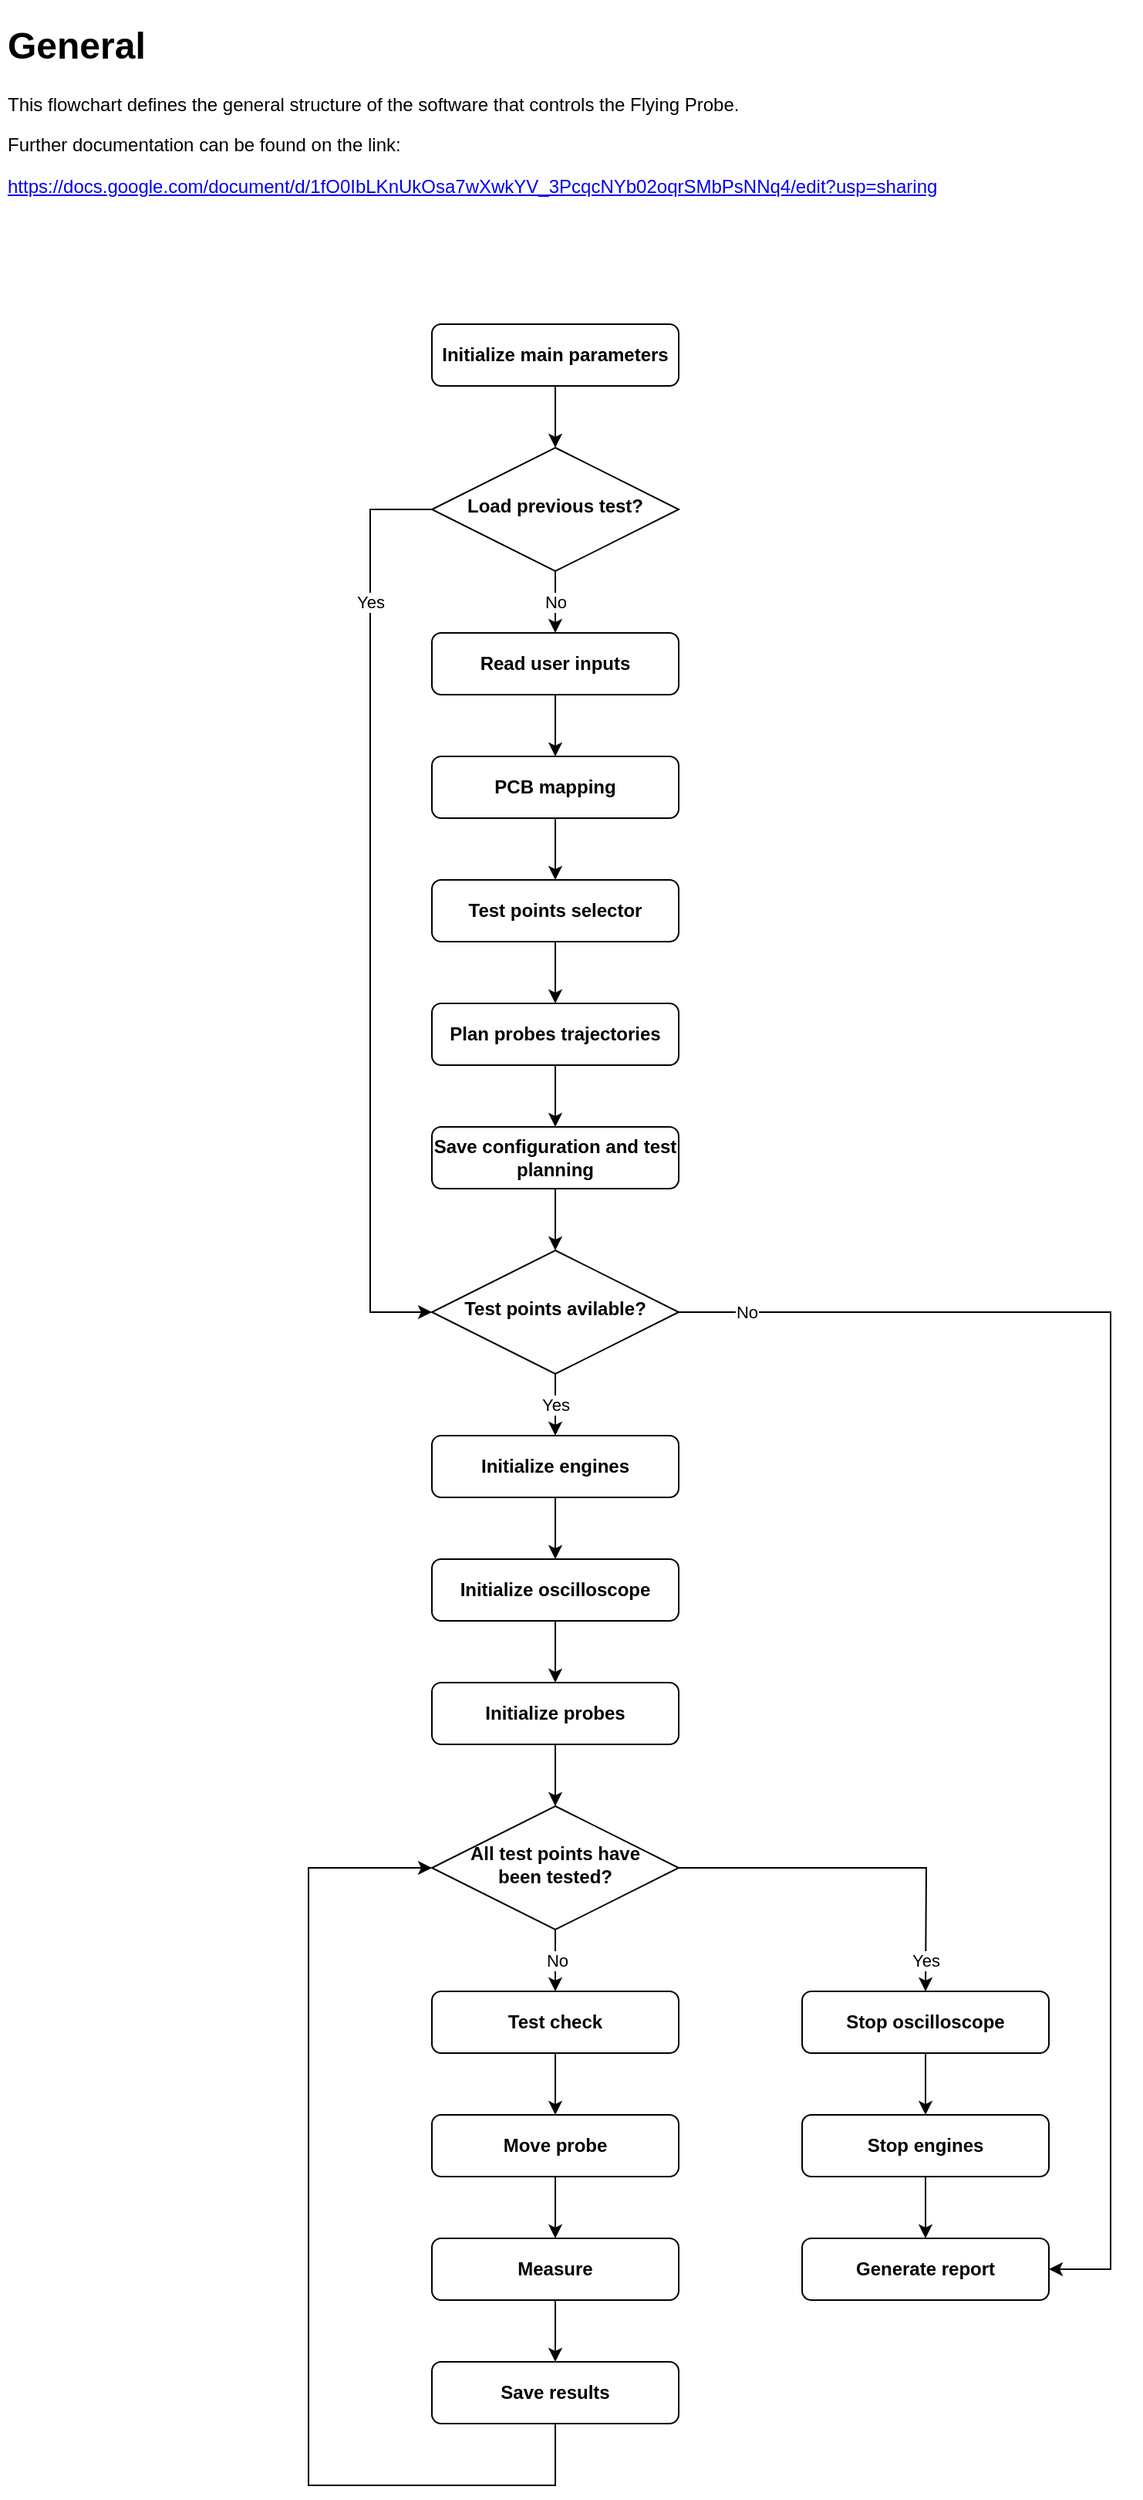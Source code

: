 <mxfile compressed="false" version="14.9.3" type="device" pages="2">
  <diagram id="C5RBs43oDa-KdzZeNtuy" name="General flowchart">
    <mxGraphModel dx="862" dy="450" grid="1" gridSize="10" guides="1" tooltips="1" connect="1" arrows="1" fold="1" page="1" pageScale="1" pageWidth="827" pageHeight="1169" math="0" shadow="0">
      <root>
        <mxCell id="WIyWlLk6GJQsqaUBKTNV-0" />
        <mxCell id="WIyWlLk6GJQsqaUBKTNV-1" parent="WIyWlLk6GJQsqaUBKTNV-0" />
        <mxCell id="x-azWUJGv2oN5GWngT71-7" style="edgeStyle=orthogonalEdgeStyle;rounded=0;orthogonalLoop=1;jettySize=auto;html=1;" parent="WIyWlLk6GJQsqaUBKTNV-1" source="WIyWlLk6GJQsqaUBKTNV-3" target="g-g_2RzwQknVpFZHZ3AR-0" edge="1">
          <mxGeometry relative="1" as="geometry" />
        </mxCell>
        <mxCell id="WIyWlLk6GJQsqaUBKTNV-3" value="&lt;b&gt;Read user inputs&lt;/b&gt;" style="rounded=1;whiteSpace=wrap;html=1;fontSize=12;glass=0;strokeWidth=1;shadow=0;align=center;" parent="WIyWlLk6GJQsqaUBKTNV-1" vertex="1">
          <mxGeometry x="320" y="440" width="160" height="40" as="geometry" />
        </mxCell>
        <mxCell id="x-azWUJGv2oN5GWngT71-8" style="edgeStyle=orthogonalEdgeStyle;rounded=0;orthogonalLoop=1;jettySize=auto;html=1;entryX=0.5;entryY=0;entryDx=0;entryDy=0;" parent="WIyWlLk6GJQsqaUBKTNV-1" source="g-g_2RzwQknVpFZHZ3AR-0" target="x-azWUJGv2oN5GWngT71-5" edge="1">
          <mxGeometry relative="1" as="geometry" />
        </mxCell>
        <mxCell id="g-g_2RzwQknVpFZHZ3AR-0" value="&lt;b&gt;PCB mapping&lt;/b&gt;" style="rounded=1;whiteSpace=wrap;html=1;fontSize=12;glass=0;strokeWidth=1;shadow=0;align=center;" parent="WIyWlLk6GJQsqaUBKTNV-1" vertex="1">
          <mxGeometry x="320" y="520" width="160" height="40" as="geometry" />
        </mxCell>
        <mxCell id="_09Ynh1j_vskvVyHIft6-1" value="&lt;h1&gt;General&lt;/h1&gt;&lt;p&gt;This flowchart defines the general structure of the software that controls the Flying Probe.&lt;/p&gt;&lt;p&gt;Further documentation can be found on the link:&lt;/p&gt;&lt;p&gt;&lt;a href=&quot;https://docs.google.com/document/d/1fO0IbLKnUkOsa7wXwkYV_3PcqcNYb02oqrSMbPsNNq4/edit?usp=sharing&quot;&gt;https://docs.google.com/document/d/1fO0IbLKnUkOsa7wXwkYV_3PcqcNYb02oqrSMbPsNNq4/edit?usp=sharing&lt;/a&gt;&lt;br&gt;&lt;/p&gt;" style="text;html=1;strokeColor=none;fillColor=none;spacing=5;spacingTop=-20;whiteSpace=wrap;overflow=hidden;rounded=0;" parent="WIyWlLk6GJQsqaUBKTNV-1" vertex="1">
          <mxGeometry x="40" y="40" width="740" height="180" as="geometry" />
        </mxCell>
        <mxCell id="x-azWUJGv2oN5GWngT71-10" style="edgeStyle=orthogonalEdgeStyle;rounded=0;orthogonalLoop=1;jettySize=auto;html=1;entryX=0.5;entryY=0;entryDx=0;entryDy=0;" parent="WIyWlLk6GJQsqaUBKTNV-1" source="x-azWUJGv2oN5GWngT71-0" target="x-azWUJGv2oN5GWngT71-1" edge="1">
          <mxGeometry relative="1" as="geometry" />
        </mxCell>
        <mxCell id="x-azWUJGv2oN5GWngT71-0" value="&lt;b&gt;Initialize engines&lt;/b&gt;" style="rounded=1;whiteSpace=wrap;html=1;fontSize=12;glass=0;strokeWidth=1;shadow=0;align=center;" parent="WIyWlLk6GJQsqaUBKTNV-1" vertex="1">
          <mxGeometry x="320" y="960" width="160" height="40" as="geometry" />
        </mxCell>
        <mxCell id="YDCMP2dQ9f9MMlMV3NPJ-1" style="edgeStyle=orthogonalEdgeStyle;rounded=0;orthogonalLoop=1;jettySize=auto;html=1;entryX=0.5;entryY=0;entryDx=0;entryDy=0;" parent="WIyWlLk6GJQsqaUBKTNV-1" source="x-azWUJGv2oN5GWngT71-1" target="YDCMP2dQ9f9MMlMV3NPJ-0" edge="1">
          <mxGeometry relative="1" as="geometry" />
        </mxCell>
        <mxCell id="x-azWUJGv2oN5GWngT71-1" value="&lt;b&gt;Initialize oscilloscope&lt;/b&gt;" style="rounded=1;whiteSpace=wrap;html=1;fontSize=12;glass=0;strokeWidth=1;shadow=0;align=center;" parent="WIyWlLk6GJQsqaUBKTNV-1" vertex="1">
          <mxGeometry x="320" y="1040" width="160" height="40" as="geometry" />
        </mxCell>
        <mxCell id="Ywc4XHpzkv20F0byhEyX-18" style="edgeStyle=orthogonalEdgeStyle;rounded=0;orthogonalLoop=1;jettySize=auto;html=1;" parent="WIyWlLk6GJQsqaUBKTNV-1" source="x-azWUJGv2oN5GWngT71-3" target="Ywc4XHpzkv20F0byhEyX-17" edge="1">
          <mxGeometry relative="1" as="geometry" />
        </mxCell>
        <mxCell id="x-azWUJGv2oN5GWngT71-3" value="&lt;b&gt;Initialize main parameters&lt;/b&gt;" style="rounded=1;whiteSpace=wrap;html=1;fontSize=12;glass=0;strokeWidth=1;shadow=0;align=center;" parent="WIyWlLk6GJQsqaUBKTNV-1" vertex="1">
          <mxGeometry x="320" y="240" width="160" height="40" as="geometry" />
        </mxCell>
        <mxCell id="Ywc4XHpzkv20F0byhEyX-12" style="edgeStyle=orthogonalEdgeStyle;rounded=0;orthogonalLoop=1;jettySize=auto;html=1;entryX=0.5;entryY=0;entryDx=0;entryDy=0;" parent="WIyWlLk6GJQsqaUBKTNV-1" source="x-azWUJGv2oN5GWngT71-4" target="Ywc4XHpzkv20F0byhEyX-11" edge="1">
          <mxGeometry relative="1" as="geometry" />
        </mxCell>
        <mxCell id="x-azWUJGv2oN5GWngT71-4" value="&lt;b&gt;Plan probes trajectories&lt;/b&gt;" style="rounded=1;whiteSpace=wrap;html=1;fontSize=12;glass=0;strokeWidth=1;shadow=0;align=center;" parent="WIyWlLk6GJQsqaUBKTNV-1" vertex="1">
          <mxGeometry x="320" y="680" width="160" height="40" as="geometry" />
        </mxCell>
        <mxCell id="x-azWUJGv2oN5GWngT71-15" style="edgeStyle=orthogonalEdgeStyle;rounded=0;orthogonalLoop=1;jettySize=auto;html=1;" parent="WIyWlLk6GJQsqaUBKTNV-1" source="x-azWUJGv2oN5GWngT71-5" target="x-azWUJGv2oN5GWngT71-4" edge="1">
          <mxGeometry relative="1" as="geometry" />
        </mxCell>
        <mxCell id="x-azWUJGv2oN5GWngT71-5" value="&lt;b&gt;Test points selector&lt;/b&gt;" style="rounded=1;whiteSpace=wrap;html=1;fontSize=12;glass=0;strokeWidth=1;shadow=0;align=center;" parent="WIyWlLk6GJQsqaUBKTNV-1" vertex="1">
          <mxGeometry x="320" y="600" width="160" height="40" as="geometry" />
        </mxCell>
        <mxCell id="x-azWUJGv2oN5GWngT71-21" value="No" style="edgeStyle=orthogonalEdgeStyle;rounded=0;orthogonalLoop=1;jettySize=auto;html=1;" parent="WIyWlLk6GJQsqaUBKTNV-1" source="x-azWUJGv2oN5GWngT71-17" edge="1">
          <mxGeometry relative="1" as="geometry">
            <mxPoint x="400" y="1320" as="targetPoint" />
          </mxGeometry>
        </mxCell>
        <mxCell id="x-azWUJGv2oN5GWngT71-22" value="Yes" style="edgeStyle=orthogonalEdgeStyle;rounded=0;orthogonalLoop=1;jettySize=auto;html=1;" parent="WIyWlLk6GJQsqaUBKTNV-1" source="x-azWUJGv2oN5GWngT71-17" edge="1">
          <mxGeometry x="0.833" relative="1" as="geometry">
            <mxPoint x="640" y="1320" as="targetPoint" />
            <mxPoint as="offset" />
          </mxGeometry>
        </mxCell>
        <mxCell id="x-azWUJGv2oN5GWngT71-17" value="&lt;b&gt;All test points have &lt;br&gt;been tested?&lt;/b&gt;" style="rhombus;whiteSpace=wrap;html=1;shadow=0;fontFamily=Helvetica;fontSize=12;align=center;strokeWidth=1;spacing=6;spacingTop=-4;" parent="WIyWlLk6GJQsqaUBKTNV-1" vertex="1">
          <mxGeometry x="320" y="1200" width="160" height="80" as="geometry" />
        </mxCell>
        <mxCell id="x-azWUJGv2oN5GWngT71-27" style="edgeStyle=orthogonalEdgeStyle;rounded=0;orthogonalLoop=1;jettySize=auto;html=1;entryX=0.5;entryY=0;entryDx=0;entryDy=0;" parent="WIyWlLk6GJQsqaUBKTNV-1" source="x-azWUJGv2oN5GWngT71-23" target="x-azWUJGv2oN5GWngT71-25" edge="1">
          <mxGeometry relative="1" as="geometry" />
        </mxCell>
        <mxCell id="x-azWUJGv2oN5GWngT71-23" value="&lt;b&gt;Stop oscilloscope&lt;/b&gt;" style="rounded=1;whiteSpace=wrap;html=1;fontSize=12;glass=0;strokeWidth=1;shadow=0;align=center;" parent="WIyWlLk6GJQsqaUBKTNV-1" vertex="1">
          <mxGeometry x="560" y="1320" width="160" height="40" as="geometry" />
        </mxCell>
        <mxCell id="x-azWUJGv2oN5GWngT71-24" style="edgeStyle=orthogonalEdgeStyle;rounded=0;orthogonalLoop=1;jettySize=auto;html=1;entryX=0.5;entryY=0;entryDx=0;entryDy=0;" parent="WIyWlLk6GJQsqaUBKTNV-1" source="x-azWUJGv2oN5GWngT71-25" target="x-azWUJGv2oN5GWngT71-26" edge="1">
          <mxGeometry relative="1" as="geometry" />
        </mxCell>
        <mxCell id="x-azWUJGv2oN5GWngT71-25" value="&lt;b&gt;Stop engines&lt;/b&gt;" style="rounded=1;whiteSpace=wrap;html=1;fontSize=12;glass=0;strokeWidth=1;shadow=0;align=center;" parent="WIyWlLk6GJQsqaUBKTNV-1" vertex="1">
          <mxGeometry x="560" y="1400" width="160" height="40" as="geometry" />
        </mxCell>
        <mxCell id="x-azWUJGv2oN5GWngT71-26" value="&lt;b&gt;Generate report&lt;/b&gt;" style="rounded=1;whiteSpace=wrap;html=1;fontSize=12;glass=0;strokeWidth=1;shadow=0;align=center;" parent="WIyWlLk6GJQsqaUBKTNV-1" vertex="1">
          <mxGeometry x="560" y="1480" width="160" height="40" as="geometry" />
        </mxCell>
        <mxCell id="Ywc4XHpzkv20F0byhEyX-4" style="edgeStyle=orthogonalEdgeStyle;rounded=0;orthogonalLoop=1;jettySize=auto;html=1;" parent="WIyWlLk6GJQsqaUBKTNV-1" source="Ywc4XHpzkv20F0byhEyX-1" target="Ywc4XHpzkv20F0byhEyX-2" edge="1">
          <mxGeometry relative="1" as="geometry" />
        </mxCell>
        <mxCell id="Ywc4XHpzkv20F0byhEyX-1" value="&lt;b&gt;Move probe&lt;/b&gt;" style="rounded=1;whiteSpace=wrap;html=1;fontSize=12;glass=0;strokeWidth=1;shadow=0;align=center;" parent="WIyWlLk6GJQsqaUBKTNV-1" vertex="1">
          <mxGeometry x="320" y="1400" width="160" height="40" as="geometry" />
        </mxCell>
        <mxCell id="Ywc4XHpzkv20F0byhEyX-5" style="edgeStyle=orthogonalEdgeStyle;rounded=0;orthogonalLoop=1;jettySize=auto;html=1;" parent="WIyWlLk6GJQsqaUBKTNV-1" source="Ywc4XHpzkv20F0byhEyX-2" edge="1">
          <mxGeometry relative="1" as="geometry">
            <mxPoint x="400" y="1560" as="targetPoint" />
          </mxGeometry>
        </mxCell>
        <mxCell id="Ywc4XHpzkv20F0byhEyX-2" value="&lt;b&gt;Measure&lt;/b&gt;" style="rounded=1;whiteSpace=wrap;html=1;fontSize=12;glass=0;strokeWidth=1;shadow=0;align=center;" parent="WIyWlLk6GJQsqaUBKTNV-1" vertex="1">
          <mxGeometry x="320" y="1480" width="160" height="40" as="geometry" />
        </mxCell>
        <mxCell id="Ywc4XHpzkv20F0byhEyX-6" style="edgeStyle=orthogonalEdgeStyle;rounded=0;orthogonalLoop=1;jettySize=auto;html=1;entryX=0;entryY=0.5;entryDx=0;entryDy=0;exitX=0.5;exitY=1;exitDx=0;exitDy=0;" parent="WIyWlLk6GJQsqaUBKTNV-1" source="Ywc4XHpzkv20F0byhEyX-3" target="x-azWUJGv2oN5GWngT71-17" edge="1">
          <mxGeometry relative="1" as="geometry">
            <mxPoint x="240" y="1240" as="targetPoint" />
            <Array as="points">
              <mxPoint x="400" y="1640" />
              <mxPoint x="240" y="1640" />
              <mxPoint x="240" y="1240" />
            </Array>
          </mxGeometry>
        </mxCell>
        <mxCell id="Ywc4XHpzkv20F0byhEyX-3" value="&lt;b&gt;Save results&lt;/b&gt;" style="rounded=1;whiteSpace=wrap;html=1;fontSize=12;glass=0;strokeWidth=1;shadow=0;align=center;" parent="WIyWlLk6GJQsqaUBKTNV-1" vertex="1">
          <mxGeometry x="320" y="1560" width="160" height="40" as="geometry" />
        </mxCell>
        <mxCell id="Ywc4XHpzkv20F0byhEyX-9" style="edgeStyle=orthogonalEdgeStyle;rounded=0;orthogonalLoop=1;jettySize=auto;html=1;entryX=0.5;entryY=0;entryDx=0;entryDy=0;" parent="WIyWlLk6GJQsqaUBKTNV-1" source="Ywc4XHpzkv20F0byhEyX-8" target="Ywc4XHpzkv20F0byhEyX-1" edge="1">
          <mxGeometry relative="1" as="geometry" />
        </mxCell>
        <mxCell id="Ywc4XHpzkv20F0byhEyX-8" value="&lt;b&gt;Test check&lt;/b&gt;" style="rounded=1;whiteSpace=wrap;html=1;fontSize=12;glass=0;strokeWidth=1;shadow=0;align=center;" parent="WIyWlLk6GJQsqaUBKTNV-1" vertex="1">
          <mxGeometry x="320" y="1320" width="160" height="40" as="geometry" />
        </mxCell>
        <mxCell id="Ywc4XHpzkv20F0byhEyX-15" style="edgeStyle=orthogonalEdgeStyle;rounded=0;orthogonalLoop=1;jettySize=auto;html=1;" parent="WIyWlLk6GJQsqaUBKTNV-1" source="Ywc4XHpzkv20F0byhEyX-11" target="Ywc4XHpzkv20F0byhEyX-13" edge="1">
          <mxGeometry relative="1" as="geometry" />
        </mxCell>
        <mxCell id="Ywc4XHpzkv20F0byhEyX-11" value="&lt;b&gt;Save configuration and test planning&lt;/b&gt;" style="rounded=1;whiteSpace=wrap;html=1;fontSize=12;glass=0;strokeWidth=1;shadow=0;align=center;" parent="WIyWlLk6GJQsqaUBKTNV-1" vertex="1">
          <mxGeometry x="320" y="760" width="160" height="40" as="geometry" />
        </mxCell>
        <mxCell id="Ywc4XHpzkv20F0byhEyX-14" value="Yes" style="edgeStyle=orthogonalEdgeStyle;rounded=0;orthogonalLoop=1;jettySize=auto;html=1;entryX=0.5;entryY=0;entryDx=0;entryDy=0;" parent="WIyWlLk6GJQsqaUBKTNV-1" source="Ywc4XHpzkv20F0byhEyX-13" target="x-azWUJGv2oN5GWngT71-0" edge="1">
          <mxGeometry relative="1" as="geometry" />
        </mxCell>
        <mxCell id="Ywc4XHpzkv20F0byhEyX-16" value="No" style="edgeStyle=orthogonalEdgeStyle;rounded=0;orthogonalLoop=1;jettySize=auto;html=1;entryX=1;entryY=0.5;entryDx=0;entryDy=0;" parent="WIyWlLk6GJQsqaUBKTNV-1" source="Ywc4XHpzkv20F0byhEyX-13" target="x-azWUJGv2oN5GWngT71-26" edge="1">
          <mxGeometry x="-0.907" relative="1" as="geometry">
            <Array as="points">
              <mxPoint x="760" y="880" />
              <mxPoint x="760" y="1500" />
            </Array>
            <mxPoint as="offset" />
          </mxGeometry>
        </mxCell>
        <mxCell id="Ywc4XHpzkv20F0byhEyX-13" value="&lt;b&gt;Test points avilable?&lt;/b&gt;" style="rhombus;whiteSpace=wrap;html=1;shadow=0;fontFamily=Helvetica;fontSize=12;align=center;strokeWidth=1;spacing=6;spacingTop=-4;" parent="WIyWlLk6GJQsqaUBKTNV-1" vertex="1">
          <mxGeometry x="320" y="840" width="160" height="80" as="geometry" />
        </mxCell>
        <mxCell id="Ywc4XHpzkv20F0byhEyX-19" value="No" style="edgeStyle=orthogonalEdgeStyle;rounded=0;orthogonalLoop=1;jettySize=auto;html=1;entryX=0.5;entryY=0;entryDx=0;entryDy=0;" parent="WIyWlLk6GJQsqaUBKTNV-1" source="Ywc4XHpzkv20F0byhEyX-17" target="WIyWlLk6GJQsqaUBKTNV-3" edge="1">
          <mxGeometry relative="1" as="geometry" />
        </mxCell>
        <mxCell id="Ywc4XHpzkv20F0byhEyX-20" value="Yes" style="edgeStyle=orthogonalEdgeStyle;rounded=0;orthogonalLoop=1;jettySize=auto;html=1;entryX=0;entryY=0.5;entryDx=0;entryDy=0;" parent="WIyWlLk6GJQsqaUBKTNV-1" source="Ywc4XHpzkv20F0byhEyX-17" target="Ywc4XHpzkv20F0byhEyX-13" edge="1">
          <mxGeometry x="-0.667" relative="1" as="geometry">
            <Array as="points">
              <mxPoint x="280" y="360" />
              <mxPoint x="280" y="880" />
            </Array>
            <mxPoint as="offset" />
          </mxGeometry>
        </mxCell>
        <mxCell id="Ywc4XHpzkv20F0byhEyX-17" value="&lt;b&gt;Load previous test?&lt;/b&gt;" style="rhombus;whiteSpace=wrap;html=1;shadow=0;fontFamily=Helvetica;fontSize=12;align=center;strokeWidth=1;spacing=6;spacingTop=-4;" parent="WIyWlLk6GJQsqaUBKTNV-1" vertex="1">
          <mxGeometry x="320" y="320" width="160" height="80" as="geometry" />
        </mxCell>
        <mxCell id="YDCMP2dQ9f9MMlMV3NPJ-2" style="edgeStyle=orthogonalEdgeStyle;rounded=0;orthogonalLoop=1;jettySize=auto;html=1;entryX=0.5;entryY=0;entryDx=0;entryDy=0;" parent="WIyWlLk6GJQsqaUBKTNV-1" source="YDCMP2dQ9f9MMlMV3NPJ-0" target="x-azWUJGv2oN5GWngT71-17" edge="1">
          <mxGeometry relative="1" as="geometry" />
        </mxCell>
        <mxCell id="YDCMP2dQ9f9MMlMV3NPJ-0" value="&lt;b&gt;Initialize probes&lt;/b&gt;" style="rounded=1;whiteSpace=wrap;html=1;fontSize=12;glass=0;strokeWidth=1;shadow=0;align=center;" parent="WIyWlLk6GJQsqaUBKTNV-1" vertex="1">
          <mxGeometry x="320" y="1120" width="160" height="40" as="geometry" />
        </mxCell>
      </root>
    </mxGraphModel>
  </diagram>
  <diagram id="yVlxQqNKIcdFUTUcgeCt" name="Probes controller">
    <mxGraphModel dx="1014" dy="529" grid="1" gridSize="10" guides="1" tooltips="1" connect="1" arrows="1" fold="1" page="1" pageScale="1" pageWidth="827" pageHeight="1169" math="0" shadow="0">
      <root>
        <mxCell id="Ve5-fLVtiBfGqFCXiqrB-0" />
        <mxCell id="Ve5-fLVtiBfGqFCXiqrB-1" parent="Ve5-fLVtiBfGqFCXiqrB-0" />
        <mxCell id="owNqKYOoynynYVf4z0AC-9" style="edgeStyle=orthogonalEdgeStyle;rounded=0;orthogonalLoop=1;jettySize=auto;html=1;entryX=0;entryY=0.5;entryDx=0;entryDy=0;" edge="1" parent="Ve5-fLVtiBfGqFCXiqrB-1" source="owNqKYOoynynYVf4z0AC-0" target="owNqKYOoynynYVf4z0AC-7">
          <mxGeometry relative="1" as="geometry" />
        </mxCell>
        <mxCell id="owNqKYOoynynYVf4z0AC-0" value="&lt;b&gt;engines_controller&lt;/b&gt;" style="rounded=1;whiteSpace=wrap;html=1;fontSize=12;glass=0;strokeWidth=1;shadow=0;align=center;" vertex="1" parent="Ve5-fLVtiBfGqFCXiqrB-1">
          <mxGeometry x="40" y="80" width="160" height="40" as="geometry" />
        </mxCell>
        <mxCell id="owNqKYOoynynYVf4z0AC-1" value="&lt;span&gt;Set communication with RAMPS 1.4 board.&lt;/span&gt;" style="text;html=1;strokeColor=none;fillColor=none;align=left;verticalAlign=middle;whiteSpace=wrap;rounded=0;" vertex="1" parent="Ve5-fLVtiBfGqFCXiqrB-1">
          <mxGeometry x="240" y="80" width="320" height="40" as="geometry" />
        </mxCell>
        <mxCell id="owNqKYOoynynYVf4z0AC-12" style="edgeStyle=orthogonalEdgeStyle;rounded=0;orthogonalLoop=1;jettySize=auto;html=1;entryX=0;entryY=0.5;entryDx=0;entryDy=0;" edge="1" parent="Ve5-fLVtiBfGqFCXiqrB-1" source="owNqKYOoynynYVf4z0AC-4" target="owNqKYOoynynYVf4z0AC-10">
          <mxGeometry relative="1" as="geometry" />
        </mxCell>
        <mxCell id="owNqKYOoynynYVf4z0AC-4" value="&lt;b&gt;oscilloscope_controller&lt;/b&gt;" style="rounded=1;whiteSpace=wrap;html=1;fontSize=12;glass=0;strokeWidth=1;shadow=0;align=center;" vertex="1" parent="Ve5-fLVtiBfGqFCXiqrB-1">
          <mxGeometry x="40" y="240" width="160" height="40" as="geometry" />
        </mxCell>
        <mxCell id="owNqKYOoynynYVf4z0AC-5" value="&lt;span&gt;Set communication with OWON VDS1022&lt;/span&gt;" style="text;html=1;strokeColor=none;fillColor=none;align=left;verticalAlign=middle;whiteSpace=wrap;rounded=0;" vertex="1" parent="Ve5-fLVtiBfGqFCXiqrB-1">
          <mxGeometry x="240" y="240" width="320" height="40" as="geometry" />
        </mxCell>
        <mxCell id="owNqKYOoynynYVf4z0AC-7" value="&lt;b&gt;initialize&lt;/b&gt;" style="rounded=1;whiteSpace=wrap;html=1;fontSize=12;glass=0;strokeWidth=1;shadow=0;align=center;" vertex="1" parent="Ve5-fLVtiBfGqFCXiqrB-1">
          <mxGeometry x="200" y="150" width="160" height="40" as="geometry" />
        </mxCell>
        <mxCell id="owNqKYOoynynYVf4z0AC-8" value="&lt;span&gt;Inherits X, Y, Z engines methods (GCODES).&lt;/span&gt;" style="text;html=1;strokeColor=none;fillColor=none;align=left;verticalAlign=middle;whiteSpace=wrap;rounded=0;" vertex="1" parent="Ve5-fLVtiBfGqFCXiqrB-1">
          <mxGeometry x="400" y="150" width="320" height="40" as="geometry" />
        </mxCell>
        <mxCell id="owNqKYOoynynYVf4z0AC-10" value="&lt;b&gt;initialize&lt;/b&gt;" style="rounded=1;whiteSpace=wrap;html=1;fontSize=12;glass=0;strokeWidth=1;shadow=0;align=center;" vertex="1" parent="Ve5-fLVtiBfGqFCXiqrB-1">
          <mxGeometry x="200" y="320" width="160" height="40" as="geometry" />
        </mxCell>
        <mxCell id="owNqKYOoynynYVf4z0AC-11" value="&lt;span&gt;Set oscilloscope state to RUN.&lt;/span&gt;" style="text;html=1;strokeColor=none;fillColor=none;align=left;verticalAlign=middle;whiteSpace=wrap;rounded=0;" vertex="1" parent="Ve5-fLVtiBfGqFCXiqrB-1">
          <mxGeometry x="400" y="320" width="320" height="40" as="geometry" />
        </mxCell>
        <mxCell id="owNqKYOoynynYVf4z0AC-16" style="edgeStyle=orthogonalEdgeStyle;rounded=0;orthogonalLoop=1;jettySize=auto;html=1;entryX=0;entryY=0.5;entryDx=0;entryDy=0;" edge="1" parent="Ve5-fLVtiBfGqFCXiqrB-1" source="owNqKYOoynynYVf4z0AC-13" target="owNqKYOoynynYVf4z0AC-15">
          <mxGeometry relative="1" as="geometry" />
        </mxCell>
        <mxCell id="owNqKYOoynynYVf4z0AC-23" style="edgeStyle=orthogonalEdgeStyle;rounded=0;orthogonalLoop=1;jettySize=auto;html=1;entryX=0;entryY=0.5;entryDx=0;entryDy=0;" edge="1" parent="Ve5-fLVtiBfGqFCXiqrB-1" source="owNqKYOoynynYVf4z0AC-13" target="owNqKYOoynynYVf4z0AC-21">
          <mxGeometry relative="1" as="geometry" />
        </mxCell>
        <mxCell id="owNqKYOoynynYVf4z0AC-13" value="&lt;b&gt;probe_controller&lt;br&gt;&lt;/b&gt;(probe number X)" style="rounded=1;whiteSpace=wrap;html=1;fontSize=12;glass=0;strokeWidth=1;shadow=0;align=center;" vertex="1" parent="Ve5-fLVtiBfGqFCXiqrB-1">
          <mxGeometry x="40" y="440" width="160" height="40" as="geometry" />
        </mxCell>
        <mxCell id="owNqKYOoynynYVf4z0AC-14" value="&lt;span&gt;Controls the oscilloscope and engines for a specific probe configuration. Represent an individial probe.&lt;br&gt;The engines_controller and oscilloscope_controller objects are set as attributes of the probe.&lt;br&gt;&lt;/span&gt;" style="text;html=1;strokeColor=none;fillColor=none;align=left;verticalAlign=middle;whiteSpace=wrap;rounded=0;" vertex="1" parent="Ve5-fLVtiBfGqFCXiqrB-1">
          <mxGeometry x="240" y="440" width="320" height="60" as="geometry" />
        </mxCell>
        <mxCell id="owNqKYOoynynYVf4z0AC-15" value="&lt;b&gt;engines_controller methods (probe)&lt;/b&gt;" style="rounded=1;whiteSpace=wrap;html=1;fontSize=12;glass=0;strokeWidth=1;shadow=0;align=center;" vertex="1" parent="Ve5-fLVtiBfGqFCXiqrB-1">
          <mxGeometry x="200" y="520" width="160" height="40" as="geometry" />
        </mxCell>
        <mxCell id="owNqKYOoynynYVf4z0AC-17" value="&lt;span&gt;Executes the engines controller methods that correspond to a particular probe. At the moment, it is supposed that the difference between the methods depending on the probe is the first number of the GCODE parameter.&lt;/span&gt;" style="text;html=1;strokeColor=none;fillColor=none;align=left;verticalAlign=middle;whiteSpace=wrap;rounded=0;" vertex="1" parent="Ve5-fLVtiBfGqFCXiqrB-1">
          <mxGeometry x="400" y="520" width="320" height="60" as="geometry" />
        </mxCell>
        <mxCell id="owNqKYOoynynYVf4z0AC-21" value="&lt;b&gt;oscilloscope_controller methods (probe)&lt;/b&gt;" style="rounded=1;whiteSpace=wrap;html=1;fontSize=12;glass=0;strokeWidth=1;shadow=0;align=center;" vertex="1" parent="Ve5-fLVtiBfGqFCXiqrB-1">
          <mxGeometry x="200" y="600" width="160" height="40" as="geometry" />
        </mxCell>
        <mxCell id="owNqKYOoynynYVf4z0AC-22" value="&lt;span&gt;Executes the oscilloscope controller methods. The probe has assigned a particular channel of the osciloscope.&lt;/span&gt;" style="text;html=1;strokeColor=none;fillColor=none;align=left;verticalAlign=middle;whiteSpace=wrap;rounded=0;" vertex="1" parent="Ve5-fLVtiBfGqFCXiqrB-1">
          <mxGeometry x="400" y="600" width="320" height="40" as="geometry" />
        </mxCell>
        <mxCell id="owNqKYOoynynYVf4z0AC-25" style="edgeStyle=orthogonalEdgeStyle;rounded=0;orthogonalLoop=1;jettySize=auto;html=1;" edge="1" parent="Ve5-fLVtiBfGqFCXiqrB-1" source="owNqKYOoynynYVf4z0AC-24">
          <mxGeometry relative="1" as="geometry">
            <mxPoint x="560" y="480" as="targetPoint" />
            <Array as="points">
              <mxPoint x="760" y="135" />
              <mxPoint x="760" y="480" />
              <mxPoint x="560" y="480" />
            </Array>
          </mxGeometry>
        </mxCell>
        <mxCell id="owNqKYOoynynYVf4z0AC-24" value="" style="shape=curlyBracket;whiteSpace=wrap;html=1;rounded=1;flipH=1;align=left;" vertex="1" parent="Ve5-fLVtiBfGqFCXiqrB-1">
          <mxGeometry x="660" y="80" width="20" height="120" as="geometry" />
        </mxCell>
        <mxCell id="owNqKYOoynynYVf4z0AC-27" style="edgeStyle=orthogonalEdgeStyle;rounded=0;orthogonalLoop=1;jettySize=auto;html=1;entryX=1;entryY=0.25;entryDx=0;entryDy=0;" edge="1" parent="Ve5-fLVtiBfGqFCXiqrB-1" source="owNqKYOoynynYVf4z0AC-26" target="owNqKYOoynynYVf4z0AC-14">
          <mxGeometry relative="1" as="geometry">
            <Array as="points">
              <mxPoint x="720" y="300" />
              <mxPoint x="720" y="455" />
            </Array>
          </mxGeometry>
        </mxCell>
        <mxCell id="owNqKYOoynynYVf4z0AC-26" value="" style="shape=curlyBracket;whiteSpace=wrap;html=1;rounded=1;flipH=1;align=left;" vertex="1" parent="Ve5-fLVtiBfGqFCXiqrB-1">
          <mxGeometry x="670" y="240" width="20" height="120" as="geometry" />
        </mxCell>
      </root>
    </mxGraphModel>
  </diagram>
</mxfile>
